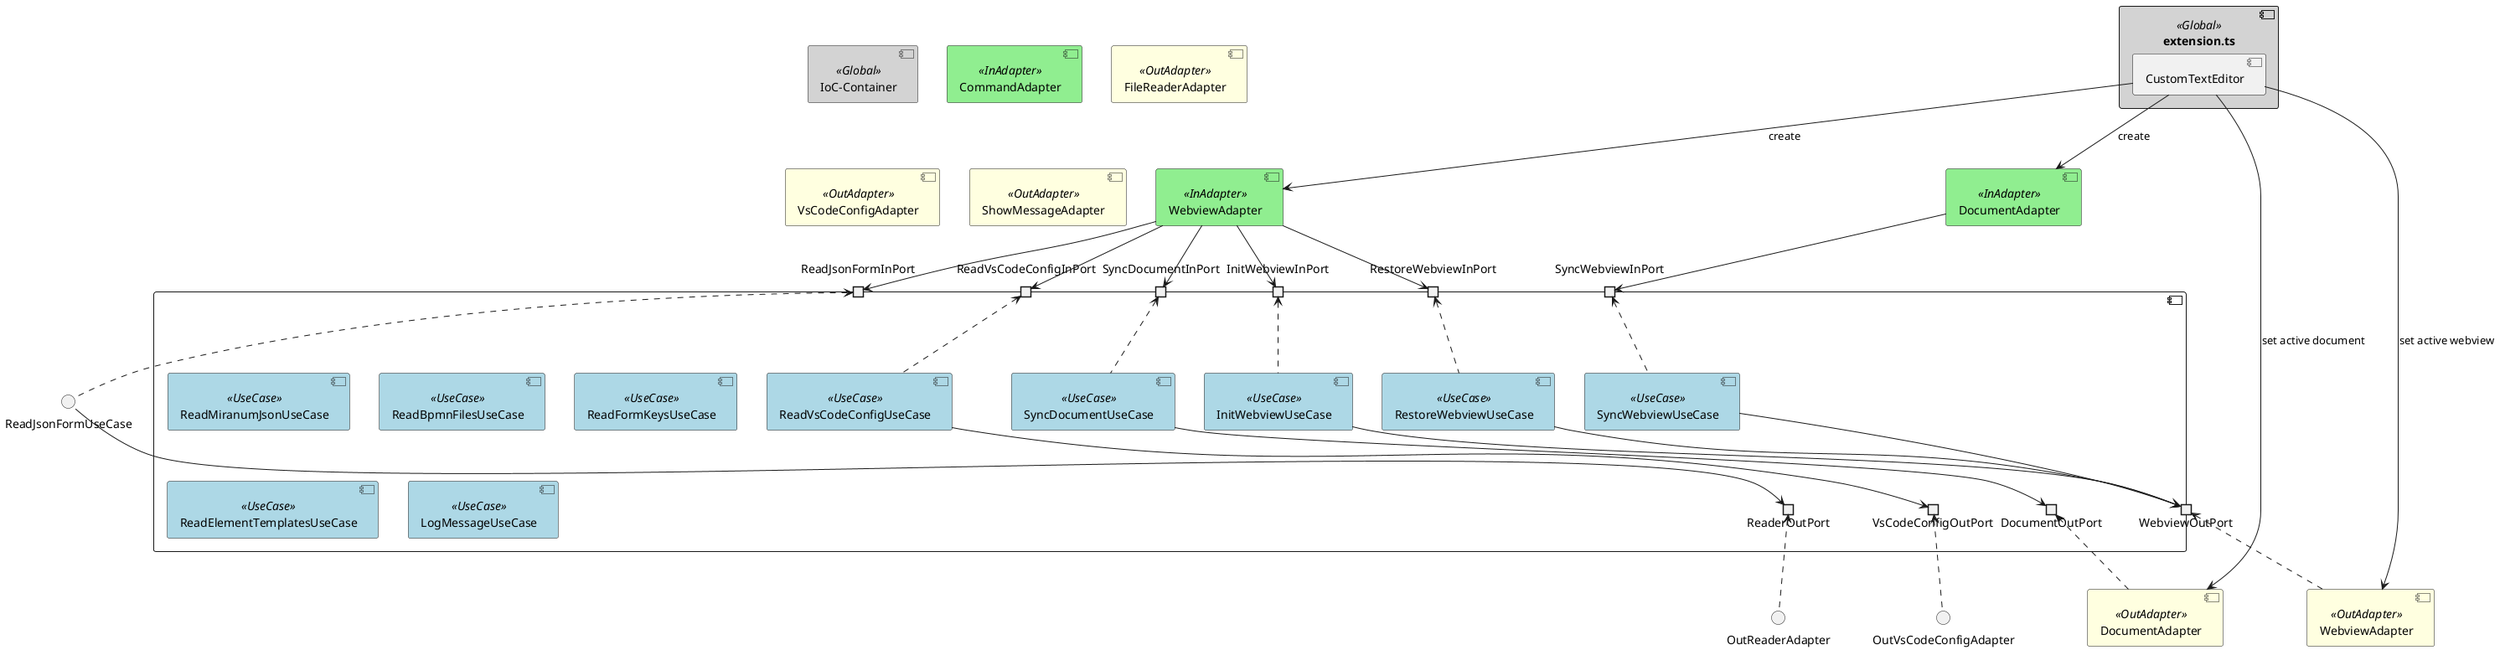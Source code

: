 @startuml
'https://plantuml.com/component-diagram

skinparam component {
  backgroundColor<<Global>> LightGray
  backgroundColor<<InAdapter>> LightGreen
  backgroundColor<<UseCase>> LightBlue
  backgroundColor<<OutAdapter>> LightYellow
}

component extension.ts <<Global>> {
    component CustomTextEditor
}
component "IoC-Container" <<Global>>

component "WebviewAdapter" as InWebviewAdapter <<InAdapter>>
component "DocumentAdapter" as InDocumentAdapter <<InAdapter>>
component CommandAdapter <<InAdapter>>

component {
    portin InitWebviewInPort
    portin RestoreWebviewInPort
    portin ReadVsCodeConfigInPort
    portin ReadJsonFormInPort
    portin SyncWebviewInPort
    portin SyncDocumentInPort

    portout DocumentOutPort
    portout WebviewOutPort
    portout ReaderOutPort
    portout VsCodeConfigOutPort

    component InitWebviewUseCase <<UseCase>>
    component RestoreWebviewUseCase <<UseCase>>
    component SyncWebviewUseCase <<UseCase>>
    component SyncDocumentUseCase <<UseCase>>
    component ReadVsCodeConfigUseCase <<UseCase>>
    component ReadMiranumJsonUseCase <<UseCase>>
    component ReadBpmnFilesUseCase <<UseCase>>
    component ReadFormKeysUseCase <<UseCase>>
    component ReadElementTemplatesUseCase <<UseCase>>
    component LogMessageUseCase <<UseCase>>
}

component "WebviewAdapter" as OutWebviewAdapter <<OutAdapter>>
component "DocumentAdapter" as OutDocumentAdapter <<OutAdapter>>
component FileReaderAdapter <<OutAdapter>>
component VsCodeConfigAdapter <<OutAdapter>>
component ShowMessageAdapter <<OutAdapter>>

CustomTextEditor --> InWebviewAdapter : create
CustomTextEditor --> InDocumentAdapter : create
CustomTextEditor --> OutWebviewAdapter : set active webview
CustomTextEditor --> OutDocumentAdapter : set active document

InWebviewAdapter --> InitWebviewInPort
InWebviewAdapter --> RestoreWebviewInPort
InWebviewAdapter --> ReadVsCodeConfigInPort
InWebviewAdapter --> ReadJsonFormInPort
InWebviewAdapter --> SyncDocumentInPort
InDocumentAdapter --> SyncWebviewInPort

InitWebviewInPort <.. InitWebviewUseCase
RestoreWebviewInPort <.. RestoreWebviewUseCase
ReadVsCodeConfigInPort <.. ReadVsCodeConfigUseCase
ReadJsonFormInPort <.. ReadJsonFormUseCase
SyncWebviewInPort <.. SyncWebviewUseCase
SyncDocumentInPort <.. SyncDocumentUseCase

InitWebviewUseCase --> WebviewOutPort
RestoreWebviewUseCase --> WebviewOutPort
ReadVsCodeConfigUseCase --> VsCodeConfigOutPort
ReadJsonFormUseCase --> ReaderOutPort
SyncWebviewUseCase --> WebviewOutPort
SyncDocumentUseCase --> DocumentOutPort

WebviewOutPort <.. OutWebviewAdapter
VsCodeConfigOutPort <.. OutVsCodeConfigAdapter
ReaderOutPort <.. OutReaderAdapter
DocumentOutPort <.. OutDocumentAdapter

@enduml
